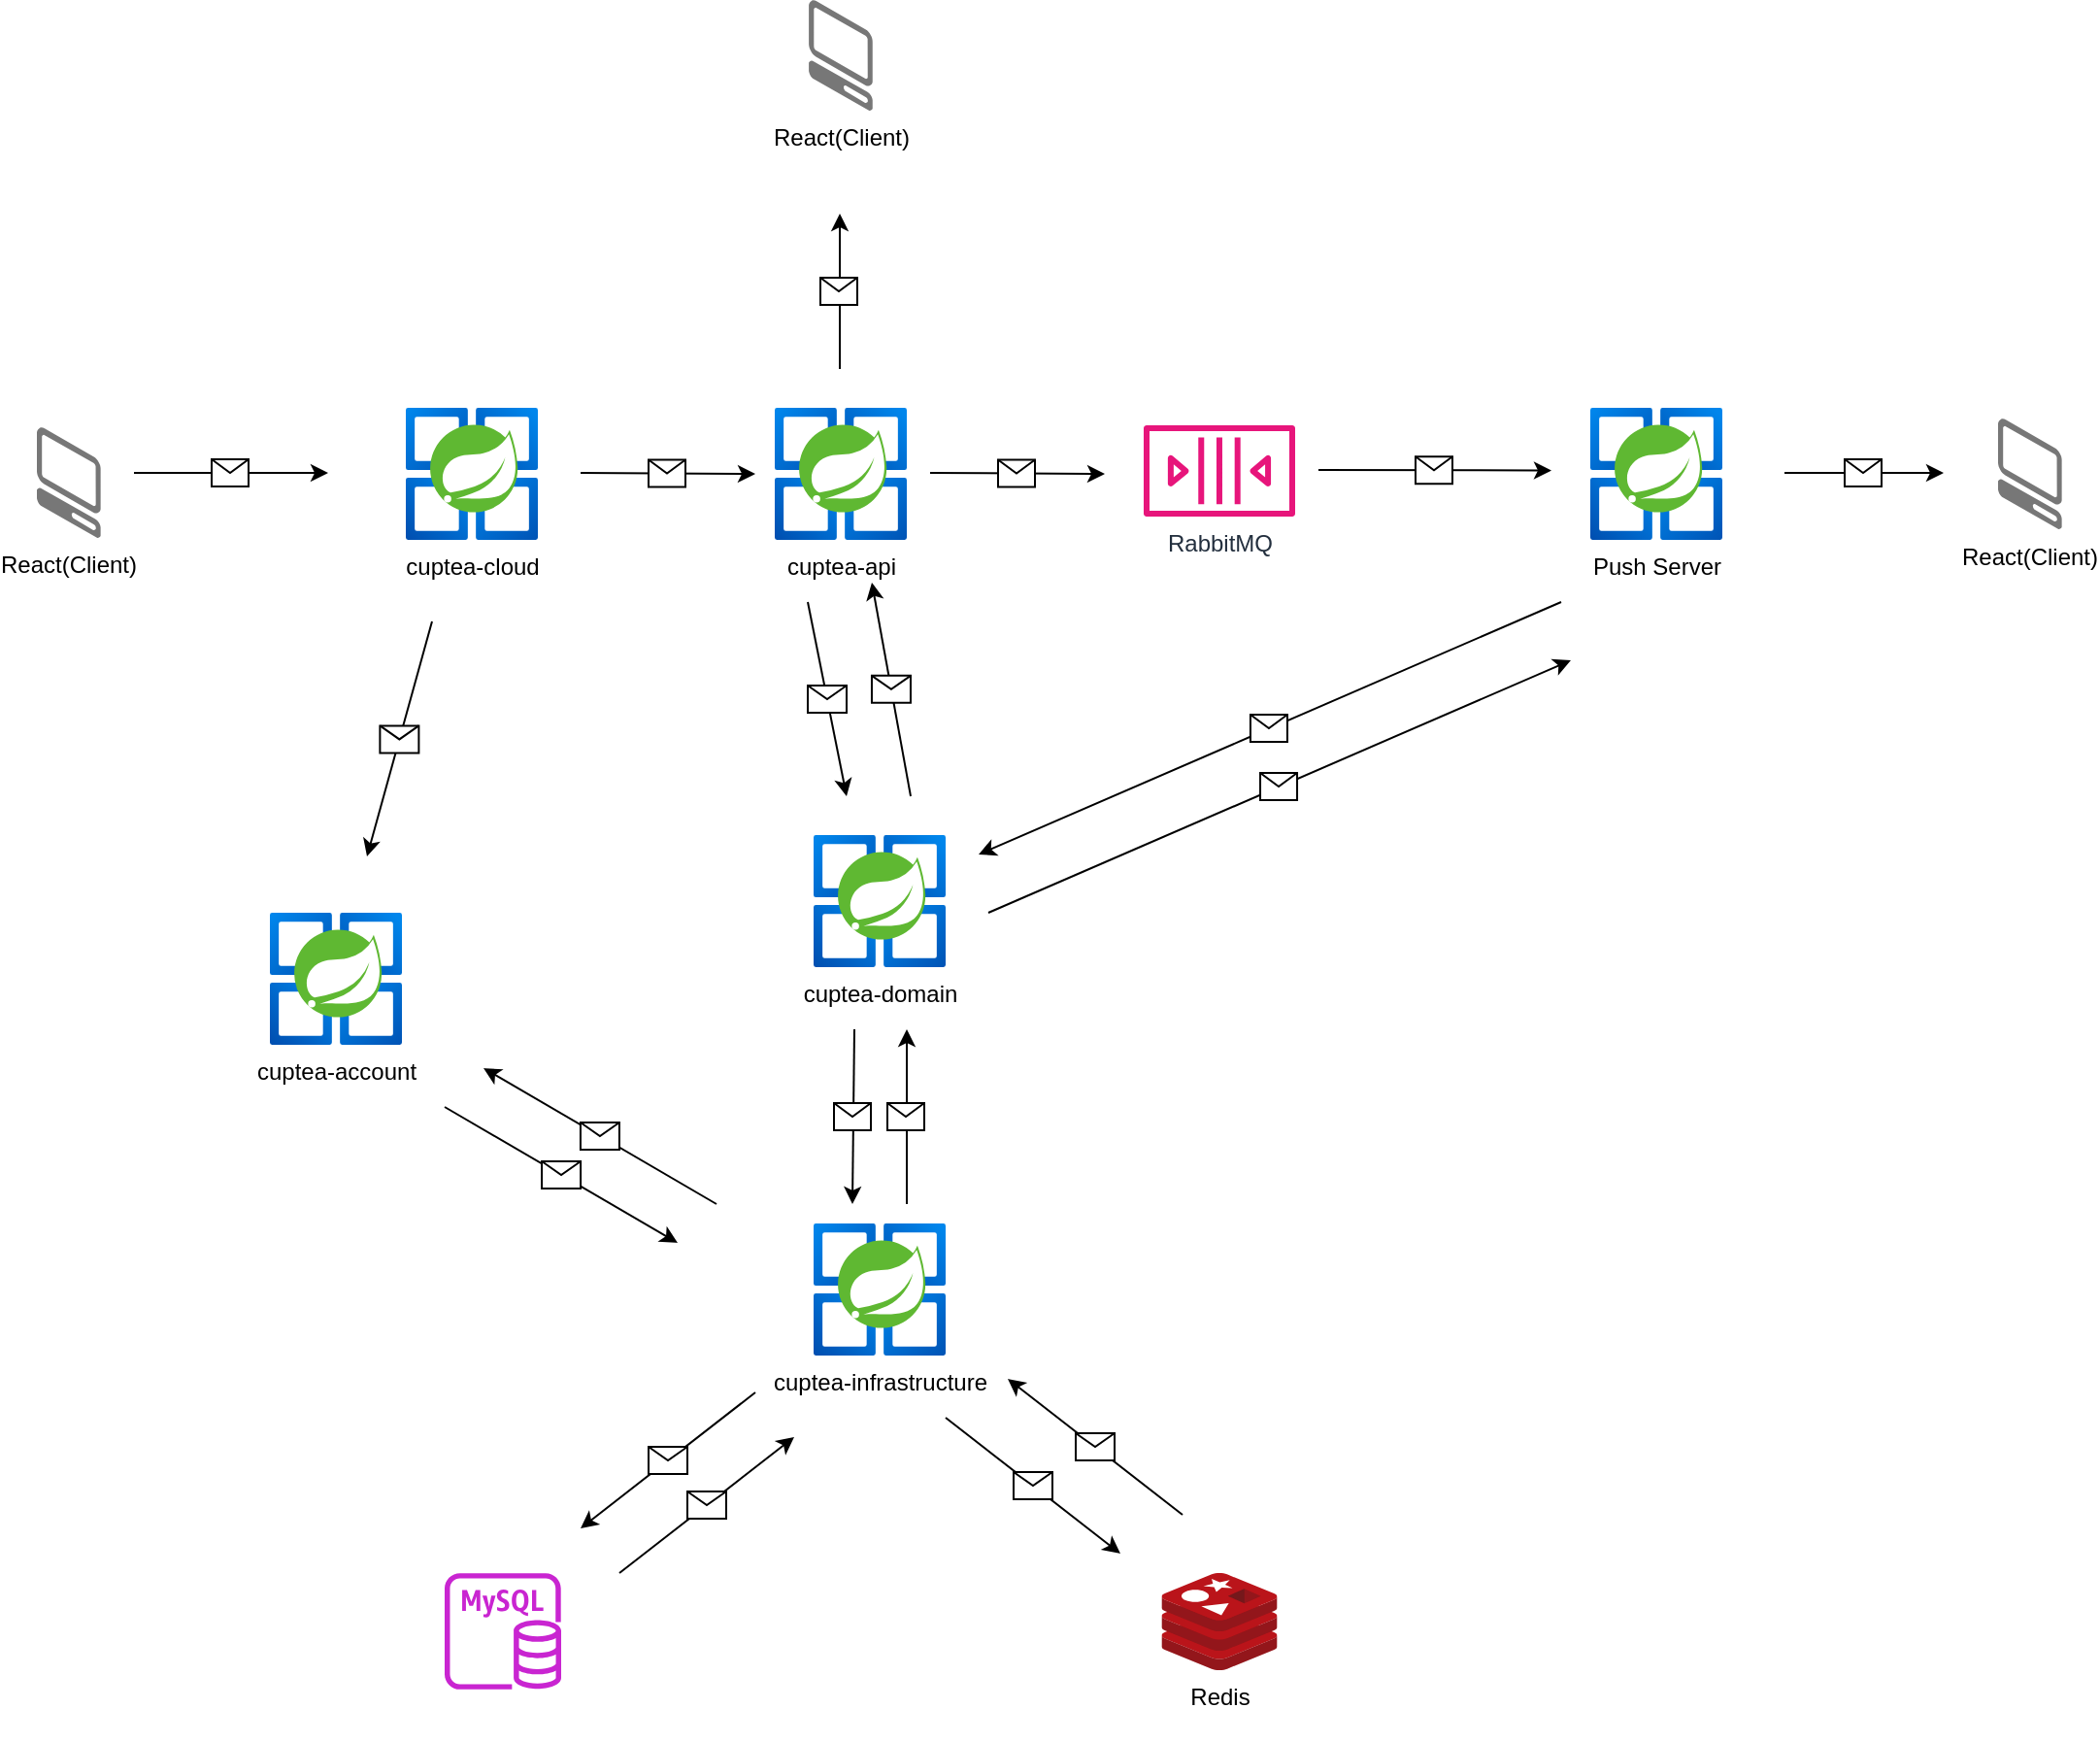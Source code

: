 <mxfile version="24.3.1" type="github">
  <diagram id="Ht1M8jgEwFfnCIfOTk4-" name="Page-1">
    <mxGraphModel dx="1634" dy="898" grid="1" gridSize="10" guides="1" tooltips="1" connect="1" arrows="1" fold="1" page="1" pageScale="1" pageWidth="1169" pageHeight="827" math="0" shadow="0">
      <root>
        <mxCell id="0" />
        <mxCell id="1" parent="0" />
        <mxCell id="Q0F1z93MMg5UHLf2VifY-2" value="cuptea-cloud" style="image;aspect=fixed;html=1;points=[];align=center;fontSize=12;image=img/lib/azure2/compute/Azure_Spring_Cloud.svg;" parent="1" vertex="1">
          <mxGeometry x="290" y="250" width="68" height="68" as="geometry" />
        </mxCell>
        <mxCell id="Q0F1z93MMg5UHLf2VifY-4" value="" style="endArrow=classic;html=1;rounded=0;" parent="1" edge="1">
          <mxGeometry relative="1" as="geometry">
            <mxPoint x="150" y="283.5" as="sourcePoint" />
            <mxPoint x="250" y="283.5" as="targetPoint" />
          </mxGeometry>
        </mxCell>
        <mxCell id="Q0F1z93MMg5UHLf2VifY-5" value="" style="shape=message;html=1;outlineConnect=0;" parent="Q0F1z93MMg5UHLf2VifY-4" vertex="1">
          <mxGeometry width="19" height="14" relative="1" as="geometry">
            <mxPoint x="-10" y="-7" as="offset" />
          </mxGeometry>
        </mxCell>
        <mxCell id="Q0F1z93MMg5UHLf2VifY-6" value="" style="endArrow=classic;html=1;rounded=0;" parent="1" edge="1">
          <mxGeometry relative="1" as="geometry">
            <mxPoint x="303.5" y="360" as="sourcePoint" />
            <mxPoint x="270" y="481" as="targetPoint" />
          </mxGeometry>
        </mxCell>
        <mxCell id="Q0F1z93MMg5UHLf2VifY-7" value="" style="shape=message;html=1;outlineConnect=0;" parent="Q0F1z93MMg5UHLf2VifY-6" vertex="1">
          <mxGeometry width="20" height="14" relative="1" as="geometry">
            <mxPoint x="-10" y="-7" as="offset" />
          </mxGeometry>
        </mxCell>
        <mxCell id="Q0F1z93MMg5UHLf2VifY-8" value="cuptea-account" style="image;aspect=fixed;html=1;points=[];align=center;fontSize=12;image=img/lib/azure2/compute/Azure_Spring_Cloud.svg;" parent="1" vertex="1">
          <mxGeometry x="220" y="510" width="68" height="68" as="geometry" />
        </mxCell>
        <mxCell id="Q0F1z93MMg5UHLf2VifY-11" value="" style="sketch=0;outlineConnect=0;fontColor=#232F3E;gradientColor=none;fillColor=#C925D1;strokeColor=none;dashed=0;verticalLabelPosition=bottom;verticalAlign=top;align=center;html=1;fontSize=12;fontStyle=0;aspect=fixed;pointerEvents=1;shape=mxgraph.aws4.rds_mysql_instance;" parent="1" vertex="1">
          <mxGeometry x="310" y="850" width="60" height="60" as="geometry" />
        </mxCell>
        <mxCell id="Q0F1z93MMg5UHLf2VifY-13" value="" style="endArrow=classic;html=1;rounded=0;" parent="1" edge="1">
          <mxGeometry relative="1" as="geometry">
            <mxPoint x="310" y="610" as="sourcePoint" />
            <mxPoint x="430" y="680" as="targetPoint" />
          </mxGeometry>
        </mxCell>
        <mxCell id="Q0F1z93MMg5UHLf2VifY-14" value="" style="shape=message;html=1;outlineConnect=0;" parent="Q0F1z93MMg5UHLf2VifY-13" vertex="1">
          <mxGeometry width="20" height="14" relative="1" as="geometry">
            <mxPoint x="-10" y="-7" as="offset" />
          </mxGeometry>
        </mxCell>
        <mxCell id="Q0F1z93MMg5UHLf2VifY-15" value="" style="endArrow=classic;html=1;rounded=0;" parent="1" edge="1">
          <mxGeometry relative="1" as="geometry">
            <mxPoint x="450" y="660" as="sourcePoint" />
            <mxPoint x="330" y="590" as="targetPoint" />
          </mxGeometry>
        </mxCell>
        <mxCell id="Q0F1z93MMg5UHLf2VifY-16" value="" style="shape=message;html=1;outlineConnect=0;" parent="Q0F1z93MMg5UHLf2VifY-15" vertex="1">
          <mxGeometry width="20" height="14" relative="1" as="geometry">
            <mxPoint x="-10" y="-7" as="offset" />
          </mxGeometry>
        </mxCell>
        <mxCell id="Q0F1z93MMg5UHLf2VifY-19" value="" style="endArrow=classic;html=1;rounded=0;" parent="1" edge="1">
          <mxGeometry relative="1" as="geometry">
            <mxPoint x="380" y="283.5" as="sourcePoint" />
            <mxPoint x="470" y="284" as="targetPoint" />
          </mxGeometry>
        </mxCell>
        <mxCell id="Q0F1z93MMg5UHLf2VifY-20" value="" style="shape=message;html=1;outlineConnect=0;" parent="Q0F1z93MMg5UHLf2VifY-19" vertex="1">
          <mxGeometry width="19" height="14" relative="1" as="geometry">
            <mxPoint x="-10" y="-7" as="offset" />
          </mxGeometry>
        </mxCell>
        <mxCell id="Q0F1z93MMg5UHLf2VifY-21" value="RabbitMQ" style="sketch=0;outlineConnect=0;fontColor=#232F3E;gradientColor=none;fillColor=#E7157B;strokeColor=none;dashed=0;verticalLabelPosition=bottom;verticalAlign=top;align=center;html=1;fontSize=12;fontStyle=0;aspect=fixed;pointerEvents=1;shape=mxgraph.aws4.queue;" parent="1" vertex="1">
          <mxGeometry x="670" y="259" width="78" height="47" as="geometry" />
        </mxCell>
        <mxCell id="Q0F1z93MMg5UHLf2VifY-25" value="" style="endArrow=classic;html=1;rounded=0;" parent="1" edge="1">
          <mxGeometry relative="1" as="geometry">
            <mxPoint x="497" y="350" as="sourcePoint" />
            <mxPoint x="517" y="450" as="targetPoint" />
          </mxGeometry>
        </mxCell>
        <mxCell id="Q0F1z93MMg5UHLf2VifY-26" value="" style="shape=message;html=1;outlineConnect=0;" parent="Q0F1z93MMg5UHLf2VifY-25" vertex="1">
          <mxGeometry width="20" height="14" relative="1" as="geometry">
            <mxPoint x="-10" y="-7" as="offset" />
          </mxGeometry>
        </mxCell>
        <mxCell id="Q0F1z93MMg5UHLf2VifY-27" value="" style="endArrow=classic;html=1;rounded=0;" parent="1" edge="1">
          <mxGeometry relative="1" as="geometry">
            <mxPoint x="550" y="450" as="sourcePoint" />
            <mxPoint x="530" y="340" as="targetPoint" />
          </mxGeometry>
        </mxCell>
        <mxCell id="Q0F1z93MMg5UHLf2VifY-28" value="" style="shape=message;html=1;outlineConnect=0;" parent="Q0F1z93MMg5UHLf2VifY-27" vertex="1">
          <mxGeometry width="20" height="14" relative="1" as="geometry">
            <mxPoint x="-10" y="-7" as="offset" />
          </mxGeometry>
        </mxCell>
        <mxCell id="Q0F1z93MMg5UHLf2VifY-29" value="" style="endArrow=classic;html=1;rounded=0;" parent="1" edge="1">
          <mxGeometry relative="1" as="geometry">
            <mxPoint x="760" y="282" as="sourcePoint" />
            <mxPoint x="880" y="282.25" as="targetPoint" />
          </mxGeometry>
        </mxCell>
        <mxCell id="Q0F1z93MMg5UHLf2VifY-30" value="" style="shape=message;html=1;outlineConnect=0;" parent="Q0F1z93MMg5UHLf2VifY-29" vertex="1">
          <mxGeometry width="19" height="14" relative="1" as="geometry">
            <mxPoint x="-10" y="-7" as="offset" />
          </mxGeometry>
        </mxCell>
        <mxCell id="Q0F1z93MMg5UHLf2VifY-31" value="React(Client)" style="verticalLabelPosition=bottom;html=1;verticalAlign=top;strokeWidth=1;align=center;outlineConnect=0;dashed=0;outlineConnect=0;shape=mxgraph.aws3d.client;aspect=fixed;strokeColor=none;fillColor=#777777;" parent="1" vertex="1">
          <mxGeometry x="1110" y="255.5" width="32.89" height="57" as="geometry" />
        </mxCell>
        <mxCell id="Q0F1z93MMg5UHLf2VifY-32" value="Push Server" style="image;aspect=fixed;html=1;points=[];align=center;fontSize=12;image=img/lib/azure2/compute/Azure_Spring_Cloud.svg;" parent="1" vertex="1">
          <mxGeometry x="900" y="250" width="68" height="68" as="geometry" />
        </mxCell>
        <mxCell id="Q0F1z93MMg5UHLf2VifY-33" value="" style="endArrow=classic;html=1;rounded=0;" parent="1" edge="1">
          <mxGeometry relative="1" as="geometry">
            <mxPoint x="885" y="350" as="sourcePoint" />
            <mxPoint x="585" y="480" as="targetPoint" />
          </mxGeometry>
        </mxCell>
        <mxCell id="Q0F1z93MMg5UHLf2VifY-34" value="" style="shape=message;html=1;outlineConnect=0;" parent="Q0F1z93MMg5UHLf2VifY-33" vertex="1">
          <mxGeometry width="19" height="14" relative="1" as="geometry">
            <mxPoint x="-10" y="-7" as="offset" />
          </mxGeometry>
        </mxCell>
        <mxCell id="Q0F1z93MMg5UHLf2VifY-35" value="cuptea-api" style="image;aspect=fixed;html=1;points=[];align=center;fontSize=12;image=img/lib/azure2/compute/Azure_Spring_Cloud.svg;" parent="1" vertex="1">
          <mxGeometry x="480" y="250" width="68" height="68" as="geometry" />
        </mxCell>
        <mxCell id="Q0F1z93MMg5UHLf2VifY-36" value="" style="endArrow=classic;html=1;rounded=0;" parent="1" edge="1">
          <mxGeometry relative="1" as="geometry">
            <mxPoint x="560" y="283.5" as="sourcePoint" />
            <mxPoint x="650" y="284" as="targetPoint" />
          </mxGeometry>
        </mxCell>
        <mxCell id="Q0F1z93MMg5UHLf2VifY-37" value="" style="shape=message;html=1;outlineConnect=0;" parent="Q0F1z93MMg5UHLf2VifY-36" vertex="1">
          <mxGeometry width="19" height="14" relative="1" as="geometry">
            <mxPoint x="-10" y="-7" as="offset" />
          </mxGeometry>
        </mxCell>
        <mxCell id="Q0F1z93MMg5UHLf2VifY-40" value="Redis&lt;div&gt;&lt;br&gt;&lt;/div&gt;" style="image;sketch=0;aspect=fixed;html=1;points=[];align=center;fontSize=12;image=img/lib/mscae/Cache_Redis_Product.svg;" parent="1" vertex="1">
          <mxGeometry x="679.24" y="850" width="59.52" height="50" as="geometry" />
        </mxCell>
        <mxCell id="uwAci-XMuF3g8KFxI4uf-1" value="cuptea-infrastructure&lt;div&gt;&lt;br&gt;&lt;/div&gt;" style="image;aspect=fixed;html=1;points=[];align=center;fontSize=12;image=img/lib/azure2/compute/Azure_Spring_Cloud.svg;" vertex="1" parent="1">
          <mxGeometry x="500" y="670" width="68" height="68" as="geometry" />
        </mxCell>
        <mxCell id="uwAci-XMuF3g8KFxI4uf-9" value="React(Client)" style="verticalLabelPosition=bottom;html=1;verticalAlign=top;strokeWidth=1;align=center;outlineConnect=0;dashed=0;outlineConnect=0;shape=mxgraph.aws3d.client;aspect=fixed;strokeColor=none;fillColor=#777777;" vertex="1" parent="1">
          <mxGeometry x="100" y="260" width="32.89" height="57" as="geometry" />
        </mxCell>
        <mxCell id="uwAci-XMuF3g8KFxI4uf-10" value="" style="endArrow=classic;html=1;rounded=0;" edge="1" parent="1">
          <mxGeometry relative="1" as="geometry">
            <mxPoint x="1000" y="283.5" as="sourcePoint" />
            <mxPoint x="1082" y="283.5" as="targetPoint" />
          </mxGeometry>
        </mxCell>
        <mxCell id="uwAci-XMuF3g8KFxI4uf-11" value="" style="shape=message;html=1;outlineConnect=0;" vertex="1" parent="uwAci-XMuF3g8KFxI4uf-10">
          <mxGeometry width="19" height="14" relative="1" as="geometry">
            <mxPoint x="-10" y="-7" as="offset" />
          </mxGeometry>
        </mxCell>
        <mxCell id="uwAci-XMuF3g8KFxI4uf-12" value="cuptea-domain" style="image;aspect=fixed;html=1;points=[];align=center;fontSize=12;image=img/lib/azure2/compute/Azure_Spring_Cloud.svg;" vertex="1" parent="1">
          <mxGeometry x="500" y="470" width="68" height="68" as="geometry" />
        </mxCell>
        <mxCell id="uwAci-XMuF3g8KFxI4uf-13" value="" style="endArrow=classic;html=1;rounded=0;" edge="1" parent="1">
          <mxGeometry relative="1" as="geometry">
            <mxPoint x="521" y="570" as="sourcePoint" />
            <mxPoint x="520" y="660" as="targetPoint" />
          </mxGeometry>
        </mxCell>
        <mxCell id="uwAci-XMuF3g8KFxI4uf-14" value="" style="shape=message;html=1;outlineConnect=0;" vertex="1" parent="uwAci-XMuF3g8KFxI4uf-13">
          <mxGeometry width="19" height="14" relative="1" as="geometry">
            <mxPoint x="-10" y="-7" as="offset" />
          </mxGeometry>
        </mxCell>
        <mxCell id="uwAci-XMuF3g8KFxI4uf-15" value="" style="endArrow=classic;html=1;rounded=0;" edge="1" parent="1">
          <mxGeometry relative="1" as="geometry">
            <mxPoint x="548" y="660" as="sourcePoint" />
            <mxPoint x="548" y="570" as="targetPoint" />
          </mxGeometry>
        </mxCell>
        <mxCell id="uwAci-XMuF3g8KFxI4uf-16" value="" style="shape=message;html=1;outlineConnect=0;" vertex="1" parent="uwAci-XMuF3g8KFxI4uf-15">
          <mxGeometry width="19" height="14" relative="1" as="geometry">
            <mxPoint x="-10" y="-7" as="offset" />
          </mxGeometry>
        </mxCell>
        <mxCell id="uwAci-XMuF3g8KFxI4uf-19" value="" style="endArrow=classic;html=1;rounded=0;" edge="1" parent="1">
          <mxGeometry relative="1" as="geometry">
            <mxPoint x="513.5" y="230" as="sourcePoint" />
            <mxPoint x="513.5" y="150" as="targetPoint" />
          </mxGeometry>
        </mxCell>
        <mxCell id="uwAci-XMuF3g8KFxI4uf-20" value="" style="shape=message;html=1;outlineConnect=0;" vertex="1" parent="uwAci-XMuF3g8KFxI4uf-19">
          <mxGeometry width="19" height="14" relative="1" as="geometry">
            <mxPoint x="-10" y="-7" as="offset" />
          </mxGeometry>
        </mxCell>
        <mxCell id="uwAci-XMuF3g8KFxI4uf-21" value="React(Client)" style="verticalLabelPosition=bottom;html=1;verticalAlign=top;strokeWidth=1;align=center;outlineConnect=0;dashed=0;outlineConnect=0;shape=mxgraph.aws3d.client;aspect=fixed;strokeColor=none;fillColor=#777777;" vertex="1" parent="1">
          <mxGeometry x="497.55" y="40" width="32.89" height="57" as="geometry" />
        </mxCell>
        <mxCell id="uwAci-XMuF3g8KFxI4uf-22" value="" style="endArrow=classic;html=1;rounded=0;" edge="1" parent="1">
          <mxGeometry relative="1" as="geometry">
            <mxPoint x="590" y="510" as="sourcePoint" />
            <mxPoint x="890" y="380" as="targetPoint" />
          </mxGeometry>
        </mxCell>
        <mxCell id="uwAci-XMuF3g8KFxI4uf-23" value="" style="shape=message;html=1;outlineConnect=0;" vertex="1" parent="uwAci-XMuF3g8KFxI4uf-22">
          <mxGeometry width="19" height="14" relative="1" as="geometry">
            <mxPoint x="-10" y="-7" as="offset" />
          </mxGeometry>
        </mxCell>
        <mxCell id="uwAci-XMuF3g8KFxI4uf-25" value="" style="endArrow=classic;html=1;rounded=0;" edge="1" parent="1">
          <mxGeometry relative="1" as="geometry">
            <mxPoint x="470" y="757" as="sourcePoint" />
            <mxPoint x="380" y="827" as="targetPoint" />
          </mxGeometry>
        </mxCell>
        <mxCell id="uwAci-XMuF3g8KFxI4uf-26" value="" style="shape=message;html=1;outlineConnect=0;" vertex="1" parent="uwAci-XMuF3g8KFxI4uf-25">
          <mxGeometry width="20" height="14" relative="1" as="geometry">
            <mxPoint x="-10" y="-7" as="offset" />
          </mxGeometry>
        </mxCell>
        <mxCell id="uwAci-XMuF3g8KFxI4uf-27" value="" style="endArrow=classic;html=1;rounded=0;" edge="1" parent="1">
          <mxGeometry relative="1" as="geometry">
            <mxPoint x="400" y="850" as="sourcePoint" />
            <mxPoint x="490" y="780" as="targetPoint" />
          </mxGeometry>
        </mxCell>
        <mxCell id="uwAci-XMuF3g8KFxI4uf-28" value="" style="shape=message;html=1;outlineConnect=0;" vertex="1" parent="uwAci-XMuF3g8KFxI4uf-27">
          <mxGeometry width="20" height="14" relative="1" as="geometry">
            <mxPoint x="-10" y="-7" as="offset" />
          </mxGeometry>
        </mxCell>
        <mxCell id="uwAci-XMuF3g8KFxI4uf-29" value="" style="endArrow=classic;html=1;rounded=0;" edge="1" parent="1">
          <mxGeometry relative="1" as="geometry">
            <mxPoint x="568" y="770" as="sourcePoint" />
            <mxPoint x="658" y="840" as="targetPoint" />
          </mxGeometry>
        </mxCell>
        <mxCell id="uwAci-XMuF3g8KFxI4uf-30" value="" style="shape=message;html=1;outlineConnect=0;" vertex="1" parent="uwAci-XMuF3g8KFxI4uf-29">
          <mxGeometry width="20" height="14" relative="1" as="geometry">
            <mxPoint x="-10" y="-7" as="offset" />
          </mxGeometry>
        </mxCell>
        <mxCell id="uwAci-XMuF3g8KFxI4uf-31" value="" style="endArrow=classic;html=1;rounded=0;" edge="1" parent="1">
          <mxGeometry relative="1" as="geometry">
            <mxPoint x="690" y="820" as="sourcePoint" />
            <mxPoint x="600" y="750" as="targetPoint" />
          </mxGeometry>
        </mxCell>
        <mxCell id="uwAci-XMuF3g8KFxI4uf-32" value="" style="shape=message;html=1;outlineConnect=0;" vertex="1" parent="uwAci-XMuF3g8KFxI4uf-31">
          <mxGeometry width="20" height="14" relative="1" as="geometry">
            <mxPoint x="-10" y="-7" as="offset" />
          </mxGeometry>
        </mxCell>
      </root>
    </mxGraphModel>
  </diagram>
</mxfile>

